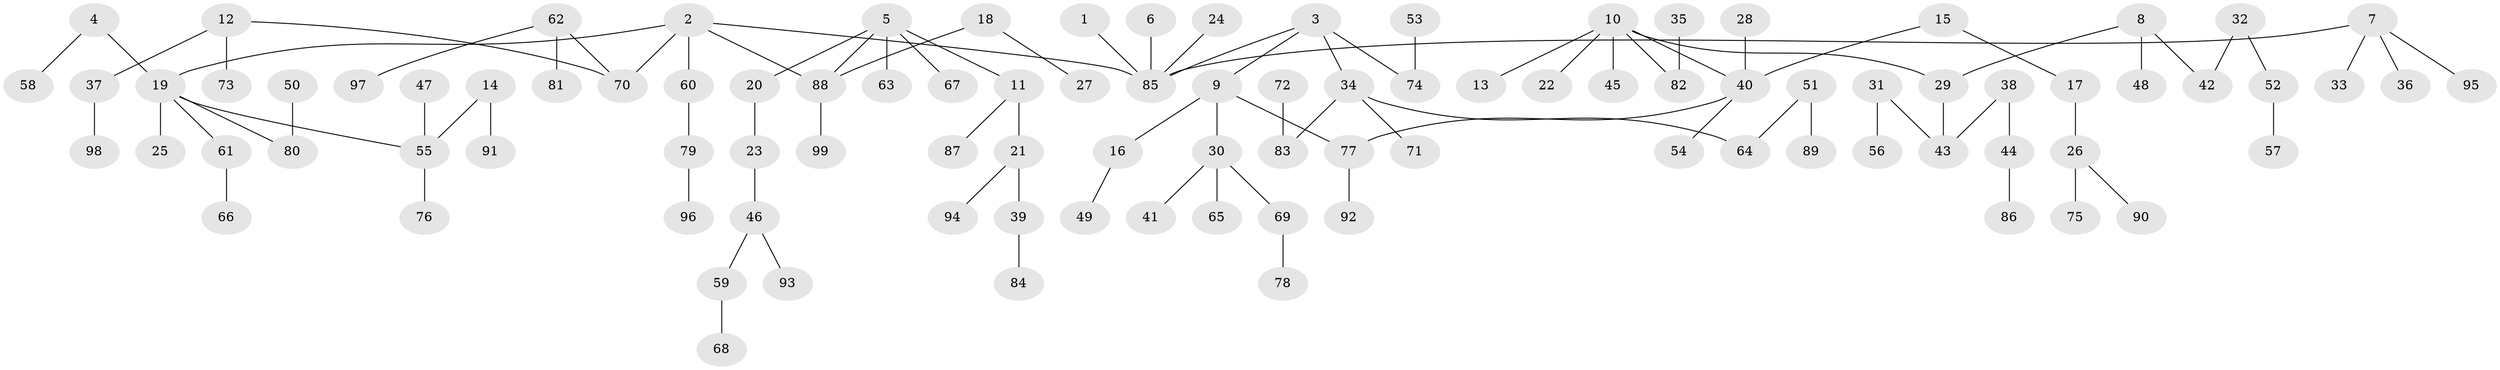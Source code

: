 // original degree distribution, {7: 0.02142857142857143, 1: 0.4928571428571429, 5: 0.04285714285714286, 4: 0.05, 2: 0.2714285714285714, 6: 0.007142857142857143, 3: 0.11428571428571428}
// Generated by graph-tools (version 1.1) at 2025/37/03/04/25 23:37:18]
// undirected, 99 vertices, 98 edges
graph export_dot {
  node [color=gray90,style=filled];
  1;
  2;
  3;
  4;
  5;
  6;
  7;
  8;
  9;
  10;
  11;
  12;
  13;
  14;
  15;
  16;
  17;
  18;
  19;
  20;
  21;
  22;
  23;
  24;
  25;
  26;
  27;
  28;
  29;
  30;
  31;
  32;
  33;
  34;
  35;
  36;
  37;
  38;
  39;
  40;
  41;
  42;
  43;
  44;
  45;
  46;
  47;
  48;
  49;
  50;
  51;
  52;
  53;
  54;
  55;
  56;
  57;
  58;
  59;
  60;
  61;
  62;
  63;
  64;
  65;
  66;
  67;
  68;
  69;
  70;
  71;
  72;
  73;
  74;
  75;
  76;
  77;
  78;
  79;
  80;
  81;
  82;
  83;
  84;
  85;
  86;
  87;
  88;
  89;
  90;
  91;
  92;
  93;
  94;
  95;
  96;
  97;
  98;
  99;
  1 -- 85 [weight=1.0];
  2 -- 19 [weight=1.0];
  2 -- 60 [weight=1.0];
  2 -- 70 [weight=1.0];
  2 -- 85 [weight=1.0];
  2 -- 88 [weight=1.0];
  3 -- 9 [weight=1.0];
  3 -- 34 [weight=1.0];
  3 -- 74 [weight=1.0];
  3 -- 85 [weight=1.0];
  4 -- 19 [weight=1.0];
  4 -- 58 [weight=1.0];
  5 -- 11 [weight=1.0];
  5 -- 20 [weight=1.0];
  5 -- 63 [weight=1.0];
  5 -- 67 [weight=1.0];
  5 -- 88 [weight=1.0];
  6 -- 85 [weight=1.0];
  7 -- 33 [weight=1.0];
  7 -- 36 [weight=1.0];
  7 -- 85 [weight=1.0];
  7 -- 95 [weight=1.0];
  8 -- 29 [weight=1.0];
  8 -- 42 [weight=1.0];
  8 -- 48 [weight=1.0];
  9 -- 16 [weight=1.0];
  9 -- 30 [weight=1.0];
  9 -- 77 [weight=1.0];
  10 -- 13 [weight=1.0];
  10 -- 22 [weight=1.0];
  10 -- 29 [weight=1.0];
  10 -- 40 [weight=1.0];
  10 -- 45 [weight=1.0];
  10 -- 82 [weight=1.0];
  11 -- 21 [weight=1.0];
  11 -- 87 [weight=1.0];
  12 -- 37 [weight=1.0];
  12 -- 70 [weight=1.0];
  12 -- 73 [weight=1.0];
  14 -- 55 [weight=1.0];
  14 -- 91 [weight=1.0];
  15 -- 17 [weight=1.0];
  15 -- 40 [weight=1.0];
  16 -- 49 [weight=1.0];
  17 -- 26 [weight=1.0];
  18 -- 27 [weight=1.0];
  18 -- 88 [weight=1.0];
  19 -- 25 [weight=1.0];
  19 -- 55 [weight=1.0];
  19 -- 61 [weight=1.0];
  19 -- 80 [weight=1.0];
  20 -- 23 [weight=1.0];
  21 -- 39 [weight=1.0];
  21 -- 94 [weight=1.0];
  23 -- 46 [weight=1.0];
  24 -- 85 [weight=1.0];
  26 -- 75 [weight=1.0];
  26 -- 90 [weight=1.0];
  28 -- 40 [weight=1.0];
  29 -- 43 [weight=1.0];
  30 -- 41 [weight=1.0];
  30 -- 65 [weight=1.0];
  30 -- 69 [weight=1.0];
  31 -- 43 [weight=1.0];
  31 -- 56 [weight=1.0];
  32 -- 42 [weight=1.0];
  32 -- 52 [weight=1.0];
  34 -- 64 [weight=1.0];
  34 -- 71 [weight=1.0];
  34 -- 83 [weight=1.0];
  35 -- 82 [weight=1.0];
  37 -- 98 [weight=1.0];
  38 -- 43 [weight=1.0];
  38 -- 44 [weight=1.0];
  39 -- 84 [weight=1.0];
  40 -- 54 [weight=1.0];
  40 -- 77 [weight=1.0];
  44 -- 86 [weight=1.0];
  46 -- 59 [weight=1.0];
  46 -- 93 [weight=1.0];
  47 -- 55 [weight=1.0];
  50 -- 80 [weight=1.0];
  51 -- 64 [weight=1.0];
  51 -- 89 [weight=1.0];
  52 -- 57 [weight=1.0];
  53 -- 74 [weight=1.0];
  55 -- 76 [weight=1.0];
  59 -- 68 [weight=1.0];
  60 -- 79 [weight=1.0];
  61 -- 66 [weight=1.0];
  62 -- 70 [weight=1.0];
  62 -- 81 [weight=1.0];
  62 -- 97 [weight=1.0];
  69 -- 78 [weight=1.0];
  72 -- 83 [weight=1.0];
  77 -- 92 [weight=1.0];
  79 -- 96 [weight=1.0];
  88 -- 99 [weight=1.0];
}
